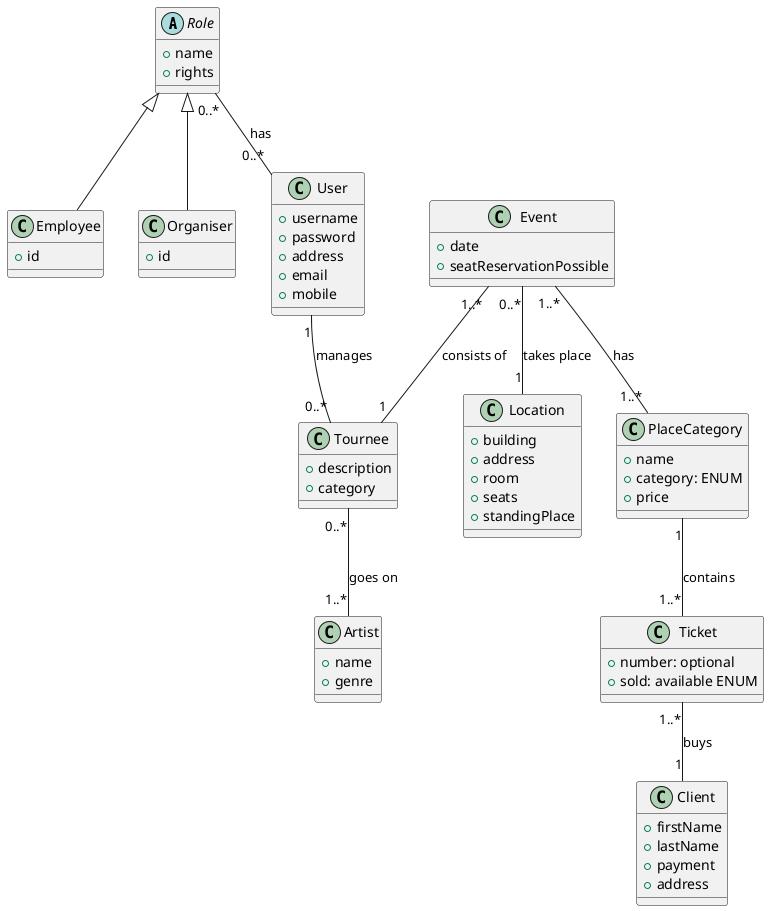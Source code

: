@startuml

abstract class Role{
+ name
+ rights
}


class Employee{
+ id
}

class Organiser{
+ id
}


class User{
+ username
+ password
+ address
+ email
+ mobile
}


class Event{
+ date
+ seatReservationPossible
}


class Location{
+ building
+ address
+ room
+ seats
+ standingPlace
}


class Tournee{
+ description
+ category
}


class PlaceCategory{
+ name
+ category: ENUM
+ price
}

class Ticket{
+ number: optional
+ sold: available ENUM
}


class Client{
+ firstName
+ lastName
+ payment
+ address
}


class Artist{
+ name
+ genre
}

Role <|-- Employee
Role <|-- Organiser
Role "0..*" -- "0..*" User: has
User "1" -- "0..*" Tournee: manages
Event "1..*" -- "1" Tournee: consists of
Event "0..*" -- "1"  Location: takes place
Event "1..*" -- "1..*" PlaceCategory: has
Tournee "0..*" -- "1..*" Artist: goes on
PlaceCategory "1" -- "1..*" Ticket: contains
Ticket "1..*" -- "1" Client: buys

@enduml